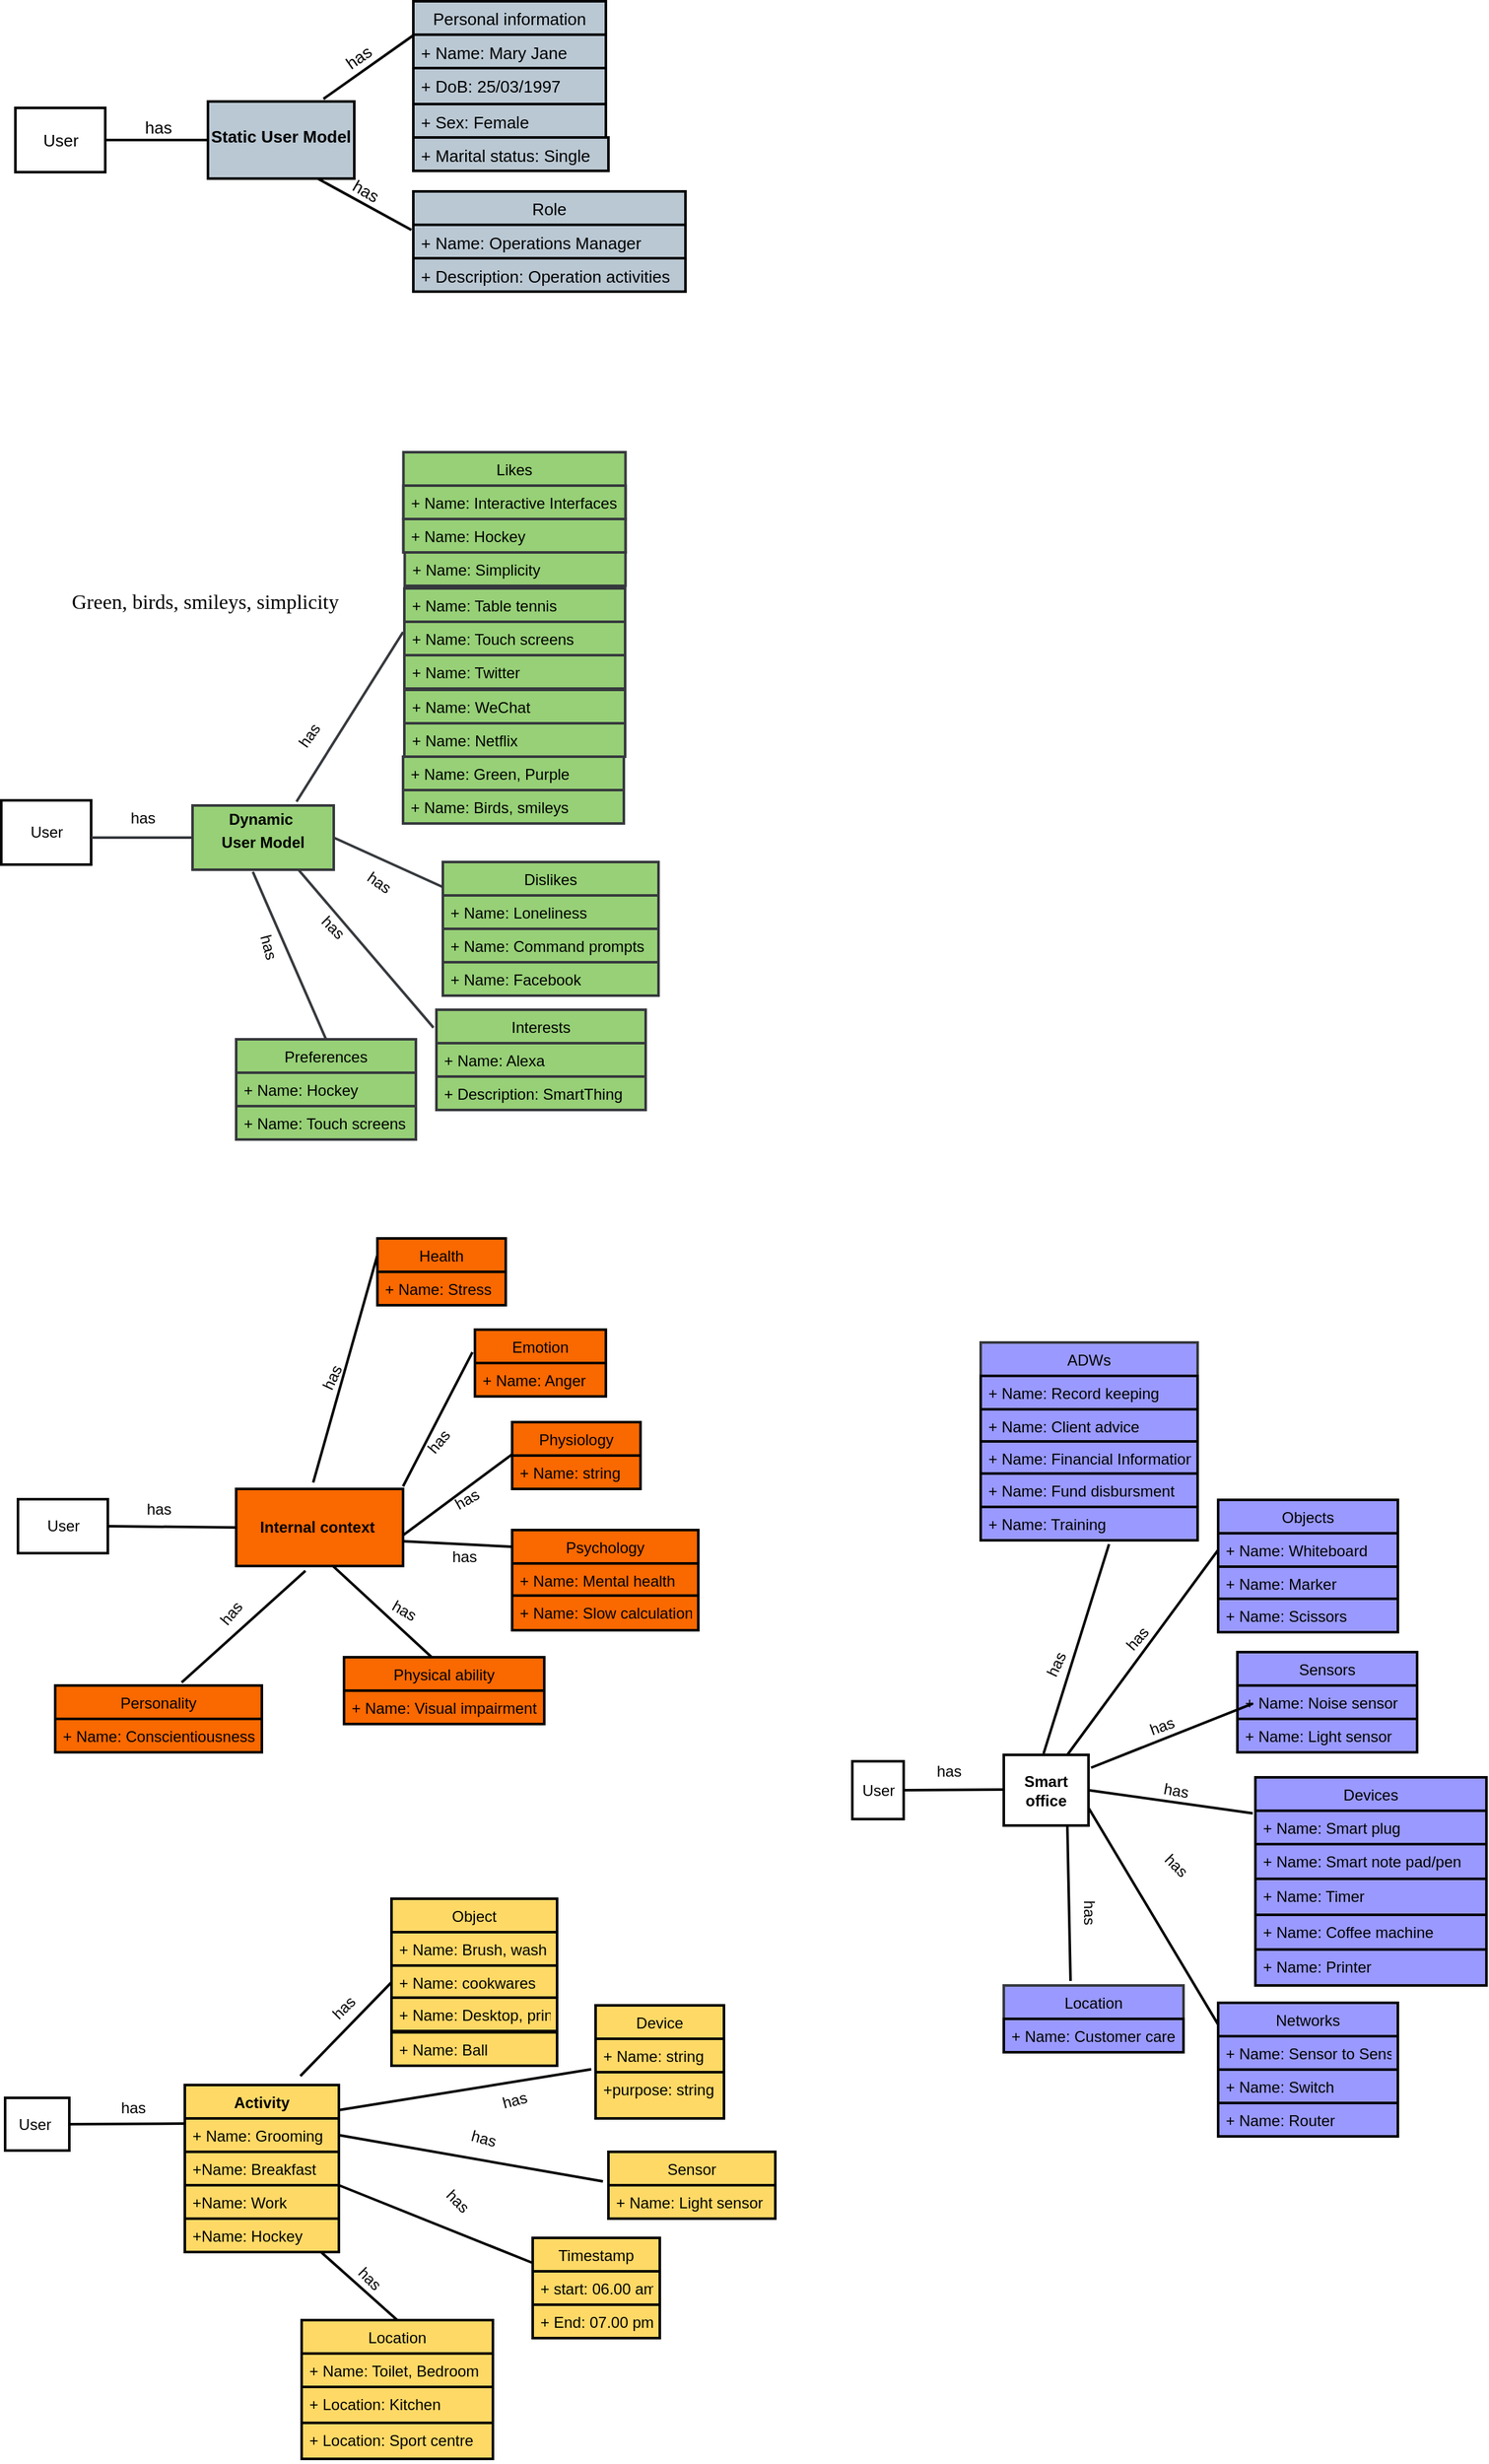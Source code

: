 <mxfile version="20.5.3" type="github">
  <diagram id="Bp2Dv1LTaWJT7jzbfcM8" name="Page-1">
    <mxGraphModel dx="1422" dy="1513" grid="1" gridSize="10" guides="1" tooltips="1" connect="1" arrows="1" fold="1" page="1" pageScale="1" pageWidth="827" pageHeight="1169" math="0" shadow="0">
      <root>
        <mxCell id="0" />
        <mxCell id="1" parent="0" />
        <mxCell id="ATSnxGeb57XHxsGHP6tk-2" value="Personal information" style="swimlane;fontStyle=0;childLayout=stackLayout;horizontal=1;startSize=26;fillColor=#BAC8D3;horizontalStack=0;resizeParent=1;resizeParentMax=0;resizeLast=0;collapsible=1;marginBottom=0;strokeColor=#000000;strokeWidth=2;fontSize=13;" vertex="1" parent="1">
          <mxGeometry x="-442" y="-181" width="150" height="106" as="geometry" />
        </mxCell>
        <mxCell id="ATSnxGeb57XHxsGHP6tk-3" value="+ Name: Mary Jane" style="text;strokeColor=#000000;fillColor=#bac8d3;align=left;verticalAlign=top;spacingLeft=4;spacingRight=4;overflow=hidden;rotatable=0;points=[[0,0.5],[1,0.5]];portConstraint=eastwest;strokeWidth=2;fontSize=13;" vertex="1" parent="ATSnxGeb57XHxsGHP6tk-2">
          <mxGeometry y="26" width="150" height="26" as="geometry" />
        </mxCell>
        <mxCell id="ATSnxGeb57XHxsGHP6tk-4" value="+ DoB: 25/03/1997" style="text;strokeColor=#000000;fillColor=#bac8d3;align=left;verticalAlign=top;spacingLeft=4;spacingRight=4;overflow=hidden;rotatable=0;points=[[0,0.5],[1,0.5]];portConstraint=eastwest;strokeWidth=2;fontSize=13;" vertex="1" parent="ATSnxGeb57XHxsGHP6tk-2">
          <mxGeometry y="52" width="150" height="28" as="geometry" />
        </mxCell>
        <mxCell id="ATSnxGeb57XHxsGHP6tk-5" value="+ Sex: Female" style="text;strokeColor=#000000;fillColor=#bac8d3;align=left;verticalAlign=top;spacingLeft=4;spacingRight=4;overflow=hidden;rotatable=0;points=[[0,0.5],[1,0.5]];portConstraint=eastwest;strokeWidth=2;fontSize=13;" vertex="1" parent="ATSnxGeb57XHxsGHP6tk-2">
          <mxGeometry y="80" width="150" height="26" as="geometry" />
        </mxCell>
        <mxCell id="ATSnxGeb57XHxsGHP6tk-6" value="Role" style="swimlane;fontStyle=0;childLayout=stackLayout;horizontal=1;startSize=26;fillColor=#bac8d3;horizontalStack=0;resizeParent=1;resizeParentMax=0;resizeLast=0;collapsible=1;marginBottom=0;strokeColor=#000000;strokeWidth=2;fontSize=13;" vertex="1" parent="1">
          <mxGeometry x="-442" y="-33" width="212" height="78" as="geometry" />
        </mxCell>
        <mxCell id="ATSnxGeb57XHxsGHP6tk-7" value="+ Name: Operations Manager" style="text;strokeColor=#000000;fillColor=#bac8d3;align=left;verticalAlign=top;spacingLeft=4;spacingRight=4;overflow=hidden;rotatable=0;points=[[0,0.5],[1,0.5]];portConstraint=eastwest;strokeWidth=2;fontSize=13;" vertex="1" parent="ATSnxGeb57XHxsGHP6tk-6">
          <mxGeometry y="26" width="212" height="26" as="geometry" />
        </mxCell>
        <mxCell id="ATSnxGeb57XHxsGHP6tk-8" value="+ Description: Operation activities" style="text;strokeColor=#000000;fillColor=#bac8d3;align=left;verticalAlign=top;spacingLeft=4;spacingRight=4;overflow=hidden;rotatable=0;points=[[0,0.5],[1,0.5]];portConstraint=eastwest;strokeWidth=2;fontSize=13;" vertex="1" parent="ATSnxGeb57XHxsGHP6tk-6">
          <mxGeometry y="52" width="212" height="26" as="geometry" />
        </mxCell>
        <mxCell id="ATSnxGeb57XHxsGHP6tk-9" value="" style="endArrow=none;html=1;rounded=0;fillColor=#bac8d3;strokeColor=#000000;strokeWidth=2;entryX=0;entryY=0.25;entryDx=0;entryDy=0;fontSize=13;" edge="1" parent="1" target="ATSnxGeb57XHxsGHP6tk-2">
          <mxGeometry width="50" height="50" relative="1" as="geometry">
            <mxPoint x="-512" y="-105" as="sourcePoint" />
            <mxPoint x="-282" y="-223" as="targetPoint" />
          </mxGeometry>
        </mxCell>
        <mxCell id="ATSnxGeb57XHxsGHP6tk-10" value="" style="endArrow=none;html=1;rounded=0;exitX=0.75;exitY=1;exitDx=0;exitDy=0;entryX=-0.007;entryY=0.154;entryDx=0;entryDy=0;entryPerimeter=0;fillColor=#bac8d3;strokeColor=#000000;strokeWidth=2;fontSize=13;" edge="1" parent="1" source="ATSnxGeb57XHxsGHP6tk-13" target="ATSnxGeb57XHxsGHP6tk-7">
          <mxGeometry width="50" height="50" relative="1" as="geometry">
            <mxPoint x="-397" y="-83" as="sourcePoint" />
            <mxPoint x="-282" y="-23" as="targetPoint" />
          </mxGeometry>
        </mxCell>
        <mxCell id="ATSnxGeb57XHxsGHP6tk-11" value="has" style="text;html=1;align=center;verticalAlign=middle;resizable=0;points=[];autosize=1;rotation=30;strokeWidth=0;strokeColor=none;fontSize=13;" vertex="1" parent="1">
          <mxGeometry x="-495" y="-44" width="31" height="20" as="geometry" />
        </mxCell>
        <mxCell id="ATSnxGeb57XHxsGHP6tk-12" value="User" style="html=1;strokeWidth=2;strokeColor=#000000;fontSize=13;" vertex="1" parent="1">
          <mxGeometry x="-752" y="-98" width="70" height="50" as="geometry" />
        </mxCell>
        <mxCell id="ATSnxGeb57XHxsGHP6tk-13" value="&lt;p style=&quot;margin: 4px 0px 0px; text-align: center; font-size: 13px;&quot;&gt;&lt;br style=&quot;font-size: 13px;&quot;&gt;&lt;b style=&quot;font-size: 13px;&quot;&gt;Static User Model&lt;/b&gt;&lt;/p&gt;" style="verticalAlign=top;align=left;overflow=fill;fontSize=13;fontFamily=Helvetica;html=1;strokeColor=#000000;strokeWidth=2;fillColor=#bac8d3;" vertex="1" parent="1">
          <mxGeometry x="-602" y="-103" width="114" height="60" as="geometry" />
        </mxCell>
        <mxCell id="ATSnxGeb57XHxsGHP6tk-14" value="" style="endArrow=none;html=1;rounded=0;strokeWidth=2;entryX=0;entryY=0.5;entryDx=0;entryDy=0;strokeColor=#000000;fontSize=13;" edge="1" parent="1" target="ATSnxGeb57XHxsGHP6tk-13">
          <mxGeometry width="50" height="50" relative="1" as="geometry">
            <mxPoint x="-682" y="-73" as="sourcePoint" />
            <mxPoint x="-532" y="-123" as="targetPoint" />
          </mxGeometry>
        </mxCell>
        <mxCell id="ATSnxGeb57XHxsGHP6tk-15" value="has" style="text;html=1;align=center;verticalAlign=middle;resizable=0;points=[];autosize=1;rotation=-35;strokeWidth=0;strokeColor=none;fontSize=13;" vertex="1" parent="1">
          <mxGeometry x="-501" y="-147" width="31" height="20" as="geometry" />
        </mxCell>
        <mxCell id="ATSnxGeb57XHxsGHP6tk-16" value="has" style="text;html=1;align=center;verticalAlign=middle;resizable=0;points=[];autosize=1;strokeColor=none;fillColor=none;fontSize=13;" vertex="1" parent="1">
          <mxGeometry x="-657" y="-93" width="31" height="20" as="geometry" />
        </mxCell>
        <mxCell id="ATSnxGeb57XHxsGHP6tk-17" value="+ Marital status: Single" style="text;strokeColor=#000000;fillColor=#bac8d3;align=left;verticalAlign=top;spacingLeft=4;spacingRight=4;overflow=hidden;rotatable=0;points=[[0,0.5],[1,0.5]];portConstraint=eastwest;strokeWidth=2;fontSize=13;" vertex="1" parent="1">
          <mxGeometry x="-442" y="-75" width="152" height="26" as="geometry" />
        </mxCell>
        <mxCell id="ATSnxGeb57XHxsGHP6tk-18" value="User" style="html=1;strokeWidth=2;" vertex="1" parent="1">
          <mxGeometry x="-763" y="441" width="70" height="50" as="geometry" />
        </mxCell>
        <mxCell id="ATSnxGeb57XHxsGHP6tk-19" value="&lt;p style=&quot;margin: 0px ; margin-top: 4px ; text-align: center&quot;&gt;&lt;b&gt;Dynamic&amp;nbsp;&lt;/b&gt;&lt;/p&gt;&lt;p style=&quot;margin: 0px ; margin-top: 4px ; text-align: center&quot;&gt;&lt;b&gt;User Model&lt;/b&gt;&lt;/p&gt;" style="verticalAlign=top;align=left;overflow=fill;fontSize=12;fontFamily=Helvetica;html=1;strokeColor=#36393d;strokeWidth=2;fillColor=#97D077;" vertex="1" parent="1">
          <mxGeometry x="-614" y="445" width="110" height="50" as="geometry" />
        </mxCell>
        <mxCell id="ATSnxGeb57XHxsGHP6tk-20" value="" style="endArrow=none;html=1;rounded=0;strokeWidth=2;entryX=0;entryY=0.5;entryDx=0;entryDy=0;fillColor=#cdeb8b;strokeColor=#36393d;" edge="1" parent="1" target="ATSnxGeb57XHxsGHP6tk-19">
          <mxGeometry width="50" height="50" relative="1" as="geometry">
            <mxPoint x="-693" y="470" as="sourcePoint" />
            <mxPoint x="-614" y="465" as="targetPoint" />
          </mxGeometry>
        </mxCell>
        <mxCell id="ATSnxGeb57XHxsGHP6tk-21" value="has" style="text;html=1;align=center;verticalAlign=middle;resizable=0;points=[];autosize=1;strokeColor=#FFFFFF;fillColor=#FFFFFF;strokeWidth=2;" vertex="1" parent="1">
          <mxGeometry x="-668" y="445" width="30" height="20" as="geometry" />
        </mxCell>
        <mxCell id="ATSnxGeb57XHxsGHP6tk-22" value="Likes" style="swimlane;fontStyle=0;childLayout=stackLayout;horizontal=1;startSize=26;fillColor=#97D077;horizontalStack=0;resizeParent=1;resizeParentMax=0;resizeLast=0;collapsible=1;marginBottom=0;strokeColor=#36393d;strokeWidth=2;" vertex="1" parent="1">
          <mxGeometry x="-449.71" y="170" width="173" height="78" as="geometry" />
        </mxCell>
        <mxCell id="ATSnxGeb57XHxsGHP6tk-23" value="+ Name: Interactive Interfaces" style="text;strokeColor=#36393d;fillColor=#97D077;align=left;verticalAlign=top;spacingLeft=4;spacingRight=4;overflow=hidden;rotatable=0;points=[[0,0.5],[1,0.5]];portConstraint=eastwest;strokeWidth=2;" vertex="1" parent="ATSnxGeb57XHxsGHP6tk-22">
          <mxGeometry y="26" width="173" height="26" as="geometry" />
        </mxCell>
        <mxCell id="ATSnxGeb57XHxsGHP6tk-24" value="+ Name: Hockey" style="text;strokeColor=#36393d;fillColor=#97D077;align=left;verticalAlign=top;spacingLeft=4;spacingRight=4;overflow=hidden;rotatable=0;points=[[0,0.5],[1,0.5]];portConstraint=eastwest;strokeWidth=2;" vertex="1" parent="ATSnxGeb57XHxsGHP6tk-22">
          <mxGeometry y="52" width="173" height="26" as="geometry" />
        </mxCell>
        <mxCell id="ATSnxGeb57XHxsGHP6tk-25" value="Dislikes" style="swimlane;fontStyle=0;childLayout=stackLayout;horizontal=1;startSize=26;fillColor=#97D077;horizontalStack=0;resizeParent=1;resizeParentMax=0;resizeLast=0;collapsible=1;marginBottom=0;strokeColor=#36393d;strokeWidth=2;" vertex="1" parent="1">
          <mxGeometry x="-419" y="489" width="168" height="78" as="geometry" />
        </mxCell>
        <mxCell id="ATSnxGeb57XHxsGHP6tk-26" value="+ Name: Loneliness" style="text;strokeColor=#36393d;fillColor=#97D077;align=left;verticalAlign=top;spacingLeft=4;spacingRight=4;overflow=hidden;rotatable=0;points=[[0,0.5],[1,0.5]];portConstraint=eastwest;strokeWidth=2;" vertex="1" parent="ATSnxGeb57XHxsGHP6tk-25">
          <mxGeometry y="26" width="168" height="26" as="geometry" />
        </mxCell>
        <mxCell id="ATSnxGeb57XHxsGHP6tk-27" value="+ Name: Command prompts" style="text;strokeColor=#36393d;fillColor=#97D077;align=left;verticalAlign=top;spacingLeft=4;spacingRight=4;overflow=hidden;rotatable=0;points=[[0,0.5],[1,0.5]];portConstraint=eastwest;strokeWidth=2;" vertex="1" parent="ATSnxGeb57XHxsGHP6tk-25">
          <mxGeometry y="52" width="168" height="26" as="geometry" />
        </mxCell>
        <mxCell id="ATSnxGeb57XHxsGHP6tk-28" value="Preferences" style="swimlane;fontStyle=0;childLayout=stackLayout;horizontal=1;startSize=26;fillColor=#97D077;horizontalStack=0;resizeParent=1;resizeParentMax=0;resizeLast=0;collapsible=1;marginBottom=0;strokeColor=#36393d;strokeWidth=2;" vertex="1" parent="1">
          <mxGeometry x="-580" y="627" width="140" height="78" as="geometry" />
        </mxCell>
        <mxCell id="ATSnxGeb57XHxsGHP6tk-29" value="+ Name: Hockey" style="text;strokeColor=#36393d;fillColor=#97D077;align=left;verticalAlign=top;spacingLeft=4;spacingRight=4;overflow=hidden;rotatable=0;points=[[0,0.5],[1,0.5]];portConstraint=eastwest;strokeWidth=2;" vertex="1" parent="ATSnxGeb57XHxsGHP6tk-28">
          <mxGeometry y="26" width="140" height="26" as="geometry" />
        </mxCell>
        <mxCell id="ATSnxGeb57XHxsGHP6tk-30" value="+ Name: Touch screens" style="text;strokeColor=#36393d;fillColor=#97D077;align=left;verticalAlign=top;spacingLeft=4;spacingRight=4;overflow=hidden;rotatable=0;points=[[0,0.5],[1,0.5]];portConstraint=eastwest;strokeWidth=2;" vertex="1" parent="ATSnxGeb57XHxsGHP6tk-28">
          <mxGeometry y="52" width="140" height="26" as="geometry" />
        </mxCell>
        <mxCell id="ATSnxGeb57XHxsGHP6tk-31" value="Interests" style="swimlane;fontStyle=0;childLayout=stackLayout;horizontal=1;startSize=26;fillColor=#97D077;horizontalStack=0;resizeParent=1;resizeParentMax=0;resizeLast=0;collapsible=1;marginBottom=0;strokeColor=#36393d;strokeWidth=2;" vertex="1" parent="1">
          <mxGeometry x="-424" y="604" width="163" height="78" as="geometry" />
        </mxCell>
        <mxCell id="ATSnxGeb57XHxsGHP6tk-32" value="+ Name: Alexa" style="text;strokeColor=#36393d;fillColor=#97D077;align=left;verticalAlign=top;spacingLeft=4;spacingRight=4;overflow=hidden;rotatable=0;points=[[0,0.5],[1,0.5]];portConstraint=eastwest;strokeWidth=2;" vertex="1" parent="ATSnxGeb57XHxsGHP6tk-31">
          <mxGeometry y="26" width="163" height="26" as="geometry" />
        </mxCell>
        <mxCell id="ATSnxGeb57XHxsGHP6tk-33" value="+ Description: SmartThing" style="text;strokeColor=#36393d;fillColor=#97D077;align=left;verticalAlign=top;spacingLeft=4;spacingRight=4;overflow=hidden;rotatable=0;points=[[0,0.5],[1,0.5]];portConstraint=eastwest;strokeWidth=2;" vertex="1" parent="ATSnxGeb57XHxsGHP6tk-31">
          <mxGeometry y="52" width="163" height="26" as="geometry" />
        </mxCell>
        <mxCell id="ATSnxGeb57XHxsGHP6tk-34" value="" style="endArrow=none;html=1;rounded=0;strokeWidth=2;fillColor=#cdeb8b;strokeColor=#36393d;" edge="1" parent="1">
          <mxGeometry width="50" height="50" relative="1" as="geometry">
            <mxPoint x="-533" y="442" as="sourcePoint" />
            <mxPoint x="-450" y="310" as="targetPoint" />
          </mxGeometry>
        </mxCell>
        <mxCell id="ATSnxGeb57XHxsGHP6tk-35" value="" style="endArrow=none;html=1;rounded=0;strokeWidth=2;exitX=1;exitY=0.5;exitDx=0;exitDy=0;entryX=0;entryY=0.25;entryDx=0;entryDy=0;fillColor=#cdeb8b;strokeColor=#36393d;" edge="1" parent="1" source="ATSnxGeb57XHxsGHP6tk-19" target="ATSnxGeb57XHxsGHP6tk-25">
          <mxGeometry width="50" height="50" relative="1" as="geometry">
            <mxPoint x="-563" y="585" as="sourcePoint" />
            <mxPoint x="-433" y="505" as="targetPoint" />
          </mxGeometry>
        </mxCell>
        <mxCell id="ATSnxGeb57XHxsGHP6tk-36" value="" style="endArrow=none;html=1;rounded=0;strokeWidth=2;entryX=0.427;entryY=1.033;entryDx=0;entryDy=0;entryPerimeter=0;fillColor=#cdeb8b;strokeColor=#36393d;exitX=0.5;exitY=0;exitDx=0;exitDy=0;" edge="1" parent="1" source="ATSnxGeb57XHxsGHP6tk-28" target="ATSnxGeb57XHxsGHP6tk-19">
          <mxGeometry width="50" height="50" relative="1" as="geometry">
            <mxPoint x="-566" y="625" as="sourcePoint" />
            <mxPoint x="-583" y="553" as="targetPoint" />
          </mxGeometry>
        </mxCell>
        <mxCell id="ATSnxGeb57XHxsGHP6tk-37" value="" style="endArrow=none;html=1;rounded=0;strokeWidth=2;exitX=0.75;exitY=1;exitDx=0;exitDy=0;entryX=-0.014;entryY=0.179;entryDx=0;entryDy=0;entryPerimeter=0;fillColor=#cdeb8b;strokeColor=#36393d;" edge="1" parent="1" source="ATSnxGeb57XHxsGHP6tk-19" target="ATSnxGeb57XHxsGHP6tk-31">
          <mxGeometry width="50" height="50" relative="1" as="geometry">
            <mxPoint x="-533" y="585" as="sourcePoint" />
            <mxPoint x="-483" y="535" as="targetPoint" />
          </mxGeometry>
        </mxCell>
        <mxCell id="ATSnxGeb57XHxsGHP6tk-38" value="has" style="text;html=1;align=center;verticalAlign=middle;resizable=0;points=[];autosize=1;strokeColor=#FFFFFF;fillColor=#FFFFFF;rotation=-55;strokeWidth=0;" vertex="1" parent="1">
          <mxGeometry x="-538" y="381" width="30" height="20" as="geometry" />
        </mxCell>
        <mxCell id="ATSnxGeb57XHxsGHP6tk-39" value="has" style="text;html=1;align=center;verticalAlign=middle;resizable=0;points=[];autosize=1;strokeColor=#FFFFFF;fillColor=#FFFFFF;rotation=35;strokeWidth=0;" vertex="1" parent="1">
          <mxGeometry x="-484" y="495" width="30" height="20" as="geometry" />
        </mxCell>
        <mxCell id="ATSnxGeb57XHxsGHP6tk-40" value="has" style="text;html=1;align=center;verticalAlign=middle;resizable=0;points=[];autosize=1;rotation=45;" vertex="1" parent="1">
          <mxGeometry x="-519.76" y="530" width="30" height="20" as="geometry" />
        </mxCell>
        <mxCell id="ATSnxGeb57XHxsGHP6tk-41" value="has" style="text;html=1;align=center;verticalAlign=middle;resizable=0;points=[];autosize=1;rotation=75;" vertex="1" parent="1">
          <mxGeometry x="-570" y="545" width="30" height="20" as="geometry" />
        </mxCell>
        <mxCell id="ATSnxGeb57XHxsGHP6tk-42" value="+ Name: Table tennis" style="text;strokeColor=#36393d;fillColor=#97D077;align=left;verticalAlign=top;spacingLeft=4;spacingRight=4;overflow=hidden;rotatable=0;points=[[0,0.5],[1,0.5]];portConstraint=eastwest;strokeWidth=2;" vertex="1" parent="1">
          <mxGeometry x="-449" y="276" width="172" height="26" as="geometry" />
        </mxCell>
        <mxCell id="ATSnxGeb57XHxsGHP6tk-43" value="+ Name: Touch screens" style="text;strokeColor=#36393d;fillColor=#97D077;align=left;verticalAlign=top;spacingLeft=4;spacingRight=4;overflow=hidden;rotatable=0;points=[[0,0.5],[1,0.5]];portConstraint=eastwest;strokeWidth=2;" vertex="1" parent="1">
          <mxGeometry x="-449" y="302" width="172" height="26" as="geometry" />
        </mxCell>
        <mxCell id="ATSnxGeb57XHxsGHP6tk-45" value="+ Name: Twitter" style="text;strokeColor=#36393d;fillColor=#97D077;align=left;verticalAlign=top;spacingLeft=4;spacingRight=4;overflow=hidden;rotatable=0;points=[[0,0.5],[1,0.5]];portConstraint=eastwest;strokeWidth=2;" vertex="1" parent="1">
          <mxGeometry x="-449" y="328" width="172" height="26" as="geometry" />
        </mxCell>
        <mxCell id="ATSnxGeb57XHxsGHP6tk-46" value="+ Name: WeChat" style="text;strokeColor=#36393d;fillColor=#97D077;align=left;verticalAlign=top;spacingLeft=4;spacingRight=4;overflow=hidden;rotatable=0;points=[[0,0.5],[1,0.5]];portConstraint=eastwest;strokeWidth=2;" vertex="1" parent="1">
          <mxGeometry x="-449" y="355" width="172" height="26" as="geometry" />
        </mxCell>
        <mxCell id="ATSnxGeb57XHxsGHP6tk-47" value="+ Name: Netflix" style="text;strokeColor=#36393d;fillColor=#97D077;align=left;verticalAlign=top;spacingLeft=4;spacingRight=4;overflow=hidden;rotatable=0;points=[[0,0.5],[1,0.5]];portConstraint=eastwest;strokeWidth=2;" vertex="1" parent="1">
          <mxGeometry x="-449" y="381" width="172" height="26" as="geometry" />
        </mxCell>
        <mxCell id="ATSnxGeb57XHxsGHP6tk-48" value="+ Name: Facebook" style="text;strokeColor=#36393d;fillColor=#97D077;align=left;verticalAlign=top;spacingLeft=4;spacingRight=4;overflow=hidden;rotatable=0;points=[[0,0.5],[1,0.5]];portConstraint=eastwest;strokeWidth=2;" vertex="1" parent="1">
          <mxGeometry x="-419" y="567" width="168" height="26" as="geometry" />
        </mxCell>
        <mxCell id="ATSnxGeb57XHxsGHP6tk-49" value="User" style="html=1;fontSize=12;strokeWidth=2;" vertex="1" parent="1">
          <mxGeometry x="-750" y="985" width="70" height="42" as="geometry" />
        </mxCell>
        <mxCell id="ATSnxGeb57XHxsGHP6tk-50" value="Psychology" style="swimlane;fontStyle=0;align=center;verticalAlign=top;childLayout=stackLayout;horizontal=1;startSize=26;horizontalStack=0;resizeParent=1;resizeParentMax=0;resizeLast=0;collapsible=1;marginBottom=0;fillColor=#fa6800;strokeColor=#000000;strokeWidth=2;fontColor=#000000;fontSize=12;" vertex="1" parent="1">
          <mxGeometry x="-365" y="1009" width="145" height="52" as="geometry" />
        </mxCell>
        <mxCell id="ATSnxGeb57XHxsGHP6tk-51" value="+ Name: Mental health" style="text;strokeColor=#000000;fillColor=#fa6800;align=left;verticalAlign=top;spacingLeft=4;spacingRight=4;overflow=hidden;rotatable=0;points=[[0,0.5],[1,0.5]];portConstraint=eastwest;strokeWidth=2;fontColor=#000000;fontSize=12;" vertex="1" parent="ATSnxGeb57XHxsGHP6tk-50">
          <mxGeometry y="26" width="145" height="26" as="geometry" />
        </mxCell>
        <mxCell id="ATSnxGeb57XHxsGHP6tk-53" value="Health" style="swimlane;fontStyle=0;align=center;verticalAlign=top;childLayout=stackLayout;horizontal=1;startSize=26;horizontalStack=0;resizeParent=1;resizeParentMax=0;resizeLast=0;collapsible=1;marginBottom=0;fillColor=#fa6800;strokeColor=#000000;strokeWidth=2;fontColor=#000000;fontSize=12;" vertex="1" parent="1">
          <mxGeometry x="-470" y="782" width="100" height="52" as="geometry" />
        </mxCell>
        <mxCell id="ATSnxGeb57XHxsGHP6tk-54" value="+ Name: Stress" style="text;strokeColor=#000000;fillColor=#fa6800;align=left;verticalAlign=top;spacingLeft=4;spacingRight=4;overflow=hidden;rotatable=0;points=[[0,0.5],[1,0.5]];portConstraint=eastwest;strokeWidth=2;fontColor=#000000;fontSize=12;" vertex="1" parent="ATSnxGeb57XHxsGHP6tk-53">
          <mxGeometry y="26" width="100" height="26" as="geometry" />
        </mxCell>
        <mxCell id="ATSnxGeb57XHxsGHP6tk-56" value="Emotion" style="swimlane;fontStyle=0;align=center;verticalAlign=top;childLayout=stackLayout;horizontal=1;startSize=26;horizontalStack=0;resizeParent=1;resizeParentMax=0;resizeLast=0;collapsible=1;marginBottom=0;fillColor=#FA6800;strokeColor=#000000;strokeWidth=2;fontColor=#000000;fontSize=12;" vertex="1" parent="1">
          <mxGeometry x="-394" y="853" width="102" height="52" as="geometry" />
        </mxCell>
        <mxCell id="ATSnxGeb57XHxsGHP6tk-57" value="+ Name: Anger" style="text;strokeColor=#000000;fillColor=#fa6800;align=left;verticalAlign=top;spacingLeft=4;spacingRight=4;overflow=hidden;rotatable=0;points=[[0,0.5],[1,0.5]];portConstraint=eastwest;strokeWidth=2;fontColor=#000000;fontSize=12;" vertex="1" parent="ATSnxGeb57XHxsGHP6tk-56">
          <mxGeometry y="26" width="102" height="26" as="geometry" />
        </mxCell>
        <mxCell id="ATSnxGeb57XHxsGHP6tk-59" value="Physiology" style="swimlane;fontStyle=0;align=center;verticalAlign=top;childLayout=stackLayout;horizontal=1;startSize=26;horizontalStack=0;resizeParent=1;resizeParentMax=0;resizeLast=0;collapsible=1;marginBottom=0;fillColor=#fa6800;strokeColor=#000000;strokeWidth=2;fontColor=#000000;fontSize=12;" vertex="1" parent="1">
          <mxGeometry x="-365" y="925" width="100" height="52" as="geometry" />
        </mxCell>
        <mxCell id="ATSnxGeb57XHxsGHP6tk-60" value="+ Name: string" style="text;strokeColor=#000000;fillColor=#fa6800;align=left;verticalAlign=top;spacingLeft=4;spacingRight=4;overflow=hidden;rotatable=0;points=[[0,0.5],[1,0.5]];portConstraint=eastwest;strokeWidth=2;fontColor=#000000;fontSize=12;" vertex="1" parent="ATSnxGeb57XHxsGHP6tk-59">
          <mxGeometry y="26" width="100" height="26" as="geometry" />
        </mxCell>
        <mxCell id="ATSnxGeb57XHxsGHP6tk-62" value="" style="endArrow=none;html=1;rounded=0;entryX=0;entryY=0.25;entryDx=0;entryDy=0;fontSize=12;strokeWidth=2;" edge="1" parent="1" target="ATSnxGeb57XHxsGHP6tk-53">
          <mxGeometry width="50" height="50" relative="1" as="geometry">
            <mxPoint x="-520" y="972" as="sourcePoint" />
            <mxPoint x="-460" y="802" as="targetPoint" />
          </mxGeometry>
        </mxCell>
        <mxCell id="ATSnxGeb57XHxsGHP6tk-63" value="" style="endArrow=none;html=1;rounded=0;exitX=1;exitY=0.25;exitDx=0;exitDy=0;entryX=-0.019;entryY=0.337;entryDx=0;entryDy=0;entryPerimeter=0;fontSize=12;strokeWidth=2;" edge="1" parent="1" target="ATSnxGeb57XHxsGHP6tk-56">
          <mxGeometry width="50" height="50" relative="1" as="geometry">
            <mxPoint x="-450" y="975" as="sourcePoint" />
            <mxPoint x="-350" y="932" as="targetPoint" />
          </mxGeometry>
        </mxCell>
        <mxCell id="ATSnxGeb57XHxsGHP6tk-64" value="" style="endArrow=none;html=1;rounded=0;exitX=1;exitY=0.962;exitDx=0;exitDy=0;entryX=0;entryY=-0.038;entryDx=0;entryDy=0;entryPerimeter=0;exitPerimeter=0;fontSize=12;strokeWidth=2;" edge="1" parent="1" target="ATSnxGeb57XHxsGHP6tk-60">
          <mxGeometry width="50" height="50" relative="1" as="geometry">
            <mxPoint x="-450" y="1013.012" as="sourcePoint" />
            <mxPoint x="-370" y="1032" as="targetPoint" />
          </mxGeometry>
        </mxCell>
        <mxCell id="ATSnxGeb57XHxsGHP6tk-65" value="" style="endArrow=none;html=1;rounded=0;entryX=0;entryY=0.25;entryDx=0;entryDy=0;exitX=0.757;exitY=1.077;exitDx=0;exitDy=0;exitPerimeter=0;fontSize=12;strokeWidth=2;" edge="1" parent="1" target="ATSnxGeb57XHxsGHP6tk-50">
          <mxGeometry width="50" height="50" relative="1" as="geometry">
            <mxPoint x="-484.02" y="1016.002" as="sourcePoint" />
            <mxPoint x="-500" y="1082" as="targetPoint" />
          </mxGeometry>
        </mxCell>
        <mxCell id="ATSnxGeb57XHxsGHP6tk-66" value="" style="endArrow=none;html=1;rounded=0;exitX=1;exitY=0.5;exitDx=0;exitDy=0;entryX=0;entryY=0.5;entryDx=0;entryDy=0;fontSize=12;strokeWidth=2;" edge="1" parent="1" source="ATSnxGeb57XHxsGHP6tk-49" target="ATSnxGeb57XHxsGHP6tk-77">
          <mxGeometry width="50" height="50" relative="1" as="geometry">
            <mxPoint x="-660" y="1032" as="sourcePoint" />
            <mxPoint x="-590" y="1007.994" as="targetPoint" />
          </mxGeometry>
        </mxCell>
        <mxCell id="ATSnxGeb57XHxsGHP6tk-67" value="has" style="text;html=1;strokeColor=none;fillColor=none;align=center;verticalAlign=middle;whiteSpace=wrap;rounded=0;fontSize=12;strokeWidth=2;" vertex="1" parent="1">
          <mxGeometry x="-670" y="978" width="60" height="30" as="geometry" />
        </mxCell>
        <mxCell id="ATSnxGeb57XHxsGHP6tk-68" value="has" style="text;html=1;strokeColor=none;fillColor=none;align=center;verticalAlign=middle;whiteSpace=wrap;rounded=0;rotation=-65;fontSize=12;strokeWidth=2;" vertex="1" parent="1">
          <mxGeometry x="-534.76" y="875" width="60" height="30" as="geometry" />
        </mxCell>
        <mxCell id="ATSnxGeb57XHxsGHP6tk-69" value="has" style="text;html=1;strokeColor=none;fillColor=none;align=center;verticalAlign=middle;whiteSpace=wrap;rounded=0;rotation=-50;fontSize=12;strokeWidth=2;" vertex="1" parent="1">
          <mxGeometry x="-451.73" y="925" width="60" height="30" as="geometry" />
        </mxCell>
        <mxCell id="ATSnxGeb57XHxsGHP6tk-70" value="has" style="text;html=1;strokeColor=none;fillColor=none;align=center;verticalAlign=middle;whiteSpace=wrap;rounded=0;rotation=-30;fontSize=12;strokeWidth=2;" vertex="1" parent="1">
          <mxGeometry x="-429.56" y="970" width="60" height="30" as="geometry" />
        </mxCell>
        <mxCell id="ATSnxGeb57XHxsGHP6tk-71" value="has" style="text;html=1;strokeColor=none;fillColor=none;align=center;verticalAlign=middle;whiteSpace=wrap;rounded=0;rotation=0;fontSize=12;strokeWidth=2;" vertex="1" parent="1">
          <mxGeometry x="-432" y="1015" width="60" height="30" as="geometry" />
        </mxCell>
        <mxCell id="ATSnxGeb57XHxsGHP6tk-72" value="Physical ability" style="swimlane;fontStyle=0;align=center;verticalAlign=top;childLayout=stackLayout;horizontal=1;startSize=26;horizontalStack=0;resizeParent=1;resizeParentMax=0;resizeLast=0;collapsible=1;marginBottom=0;fillColor=#FA6800;strokeColor=#000000;strokeWidth=2;fontColor=#000000;fontSize=12;" vertex="1" parent="1">
          <mxGeometry x="-496" y="1108" width="156" height="52" as="geometry" />
        </mxCell>
        <mxCell id="ATSnxGeb57XHxsGHP6tk-73" value="+ Name: Visual impairment" style="text;strokeColor=#000000;fillColor=#FA6800;align=left;verticalAlign=top;spacingLeft=4;spacingRight=4;overflow=hidden;rotatable=0;points=[[0,0.5],[1,0.5]];portConstraint=eastwest;strokeWidth=2;fontColor=#000000;fontSize=12;" vertex="1" parent="ATSnxGeb57XHxsGHP6tk-72">
          <mxGeometry y="26" width="156" height="26" as="geometry" />
        </mxCell>
        <mxCell id="ATSnxGeb57XHxsGHP6tk-75" value="" style="endArrow=none;html=1;rounded=0;entryX=0.438;entryY=0;entryDx=0;entryDy=0;entryPerimeter=0;startArrow=none;exitX=0.538;exitY=0.917;exitDx=0;exitDy=0;exitPerimeter=0;fontSize=12;strokeWidth=2;" edge="1" parent="1" source="ATSnxGeb57XHxsGHP6tk-77" target="ATSnxGeb57XHxsGHP6tk-72">
          <mxGeometry width="50" height="50" relative="1" as="geometry">
            <mxPoint x="-510" y="1042" as="sourcePoint" />
            <mxPoint x="-520" y="1052" as="targetPoint" />
          </mxGeometry>
        </mxCell>
        <mxCell id="ATSnxGeb57XHxsGHP6tk-76" value="has" style="text;html=1;strokeColor=none;fillColor=none;align=center;verticalAlign=middle;whiteSpace=wrap;rounded=0;rotation=30;fontSize=12;strokeWidth=2;" vertex="1" parent="1">
          <mxGeometry x="-479" y="1057" width="60" height="30" as="geometry" />
        </mxCell>
        <mxCell id="ATSnxGeb57XHxsGHP6tk-77" value="&lt;b style=&quot;font-size: 12px;&quot;&gt;Internal context&amp;nbsp;&lt;/b&gt;" style="rounded=0;whiteSpace=wrap;html=1;strokeColor=#000000;strokeWidth=2;fillColor=#FA6800;fontSize=12;" vertex="1" parent="1">
          <mxGeometry x="-580" y="977" width="130" height="60" as="geometry" />
        </mxCell>
        <mxCell id="ATSnxGeb57XHxsGHP6tk-78" value="Personality" style="swimlane;fontStyle=0;align=center;verticalAlign=top;childLayout=stackLayout;horizontal=1;startSize=26;horizontalStack=0;resizeParent=1;resizeParentMax=0;resizeLast=0;collapsible=1;marginBottom=0;fillColor=#FA6800;strokeColor=#000000;strokeWidth=2;fontColor=#000000;fontSize=12;" vertex="1" parent="1">
          <mxGeometry x="-721" y="1130" width="161" height="52" as="geometry" />
        </mxCell>
        <mxCell id="ATSnxGeb57XHxsGHP6tk-79" value="+ Name: Conscientiousness" style="text;strokeColor=#000000;fillColor=#fa6800;align=left;verticalAlign=top;spacingLeft=4;spacingRight=4;overflow=hidden;rotatable=0;points=[[0,0.5],[1,0.5]];portConstraint=eastwest;strokeWidth=2;fontColor=#000000;fontSize=12;" vertex="1" parent="ATSnxGeb57XHxsGHP6tk-78">
          <mxGeometry y="26" width="161" height="26" as="geometry" />
        </mxCell>
        <mxCell id="ATSnxGeb57XHxsGHP6tk-81" value="+ Name: Slow calculations" style="text;strokeColor=#000000;fillColor=#fa6800;align=left;verticalAlign=top;spacingLeft=4;spacingRight=4;overflow=hidden;rotatable=0;points=[[0,0.5],[1,0.5]];portConstraint=eastwest;strokeWidth=2;fontColor=#000000;fontSize=12;" vertex="1" parent="1">
          <mxGeometry x="-365" y="1060" width="145" height="27" as="geometry" />
        </mxCell>
        <mxCell id="ATSnxGeb57XHxsGHP6tk-83" value="" style="endArrow=none;html=1;rounded=0;exitX=0.612;exitY=-0.046;exitDx=0;exitDy=0;exitPerimeter=0;entryX=0.415;entryY=1.063;entryDx=0;entryDy=0;entryPerimeter=0;strokeWidth=2;fontSize=12;" edge="1" parent="1" source="ATSnxGeb57XHxsGHP6tk-78" target="ATSnxGeb57XHxsGHP6tk-77">
          <mxGeometry width="50" height="50" relative="1" as="geometry">
            <mxPoint x="-680" y="1080" as="sourcePoint" />
            <mxPoint x="-630" y="1030" as="targetPoint" />
          </mxGeometry>
        </mxCell>
        <mxCell id="ATSnxGeb57XHxsGHP6tk-84" value="has" style="text;html=1;strokeColor=none;fillColor=none;align=center;verticalAlign=middle;whiteSpace=wrap;rounded=0;rotation=-50;fontSize=12;strokeWidth=2;" vertex="1" parent="1">
          <mxGeometry x="-614" y="1058.5" width="60" height="30" as="geometry" />
        </mxCell>
        <mxCell id="ATSnxGeb57XHxsGHP6tk-85" value="User&amp;nbsp;" style="rounded=0;whiteSpace=wrap;html=1;fontSize=12;strokeColor=#000000;strokeWidth=2;fillColor=#FFFFFF;" vertex="1" parent="1">
          <mxGeometry x="-760" y="1451" width="50" height="41" as="geometry" />
        </mxCell>
        <mxCell id="ATSnxGeb57XHxsGHP6tk-86" value="Object" style="swimlane;fontStyle=0;align=center;verticalAlign=top;childLayout=stackLayout;horizontal=1;startSize=26;horizontalStack=0;resizeParent=1;resizeParentMax=0;resizeLast=0;collapsible=1;marginBottom=0;fontSize=12;strokeColor=#000000;strokeWidth=2;fillColor=#FFD966;fontColor=#000000;" vertex="1" parent="1">
          <mxGeometry x="-459" y="1296" width="129" height="52" as="geometry" />
        </mxCell>
        <mxCell id="ATSnxGeb57XHxsGHP6tk-87" value="+ Name: Brush, wash" style="text;strokeColor=#000000;fillColor=#FFD966;align=left;verticalAlign=top;spacingLeft=4;spacingRight=4;overflow=hidden;rotatable=0;points=[[0,0.5],[1,0.5]];portConstraint=eastwest;fontSize=12;fontStyle=0;fontColor=#000000;strokeWidth=2;" vertex="1" parent="ATSnxGeb57XHxsGHP6tk-86">
          <mxGeometry y="26" width="129" height="26" as="geometry" />
        </mxCell>
        <mxCell id="ATSnxGeb57XHxsGHP6tk-89" value="Sensor" style="swimlane;fontStyle=0;align=center;verticalAlign=top;childLayout=stackLayout;horizontal=1;startSize=26;horizontalStack=0;resizeParent=1;resizeParentMax=0;resizeLast=0;collapsible=1;marginBottom=0;fontSize=12;strokeColor=#000000;strokeWidth=2;fillColor=#FFD966;fontColor=#000000;" vertex="1" parent="1">
          <mxGeometry x="-290" y="1493" width="130" height="52" as="geometry" />
        </mxCell>
        <mxCell id="ATSnxGeb57XHxsGHP6tk-90" value="+ Name: Light sensor" style="text;strokeColor=#000000;fillColor=#FFD966;align=left;verticalAlign=top;spacingLeft=4;spacingRight=4;overflow=hidden;rotatable=0;points=[[0,0.5],[1,0.5]];portConstraint=eastwest;fontSize=12;fontStyle=0;fontColor=#000000;strokeWidth=2;" vertex="1" parent="ATSnxGeb57XHxsGHP6tk-89">
          <mxGeometry y="26" width="130" height="26" as="geometry" />
        </mxCell>
        <mxCell id="ATSnxGeb57XHxsGHP6tk-92" value="Device" style="swimlane;fontStyle=0;align=center;verticalAlign=top;childLayout=stackLayout;horizontal=1;startSize=26;horizontalStack=0;resizeParent=1;resizeParentMax=0;resizeLast=0;collapsible=1;marginBottom=0;fontSize=12;strokeColor=#000000;strokeWidth=2;fillColor=#FFD966;fontColor=#000000;" vertex="1" parent="1">
          <mxGeometry x="-300" y="1379" width="100" height="88" as="geometry" />
        </mxCell>
        <mxCell id="ATSnxGeb57XHxsGHP6tk-93" value="+ Name: string" style="text;strokeColor=#000000;fillColor=#FFD966;align=left;verticalAlign=top;spacingLeft=4;spacingRight=4;overflow=hidden;rotatable=0;points=[[0,0.5],[1,0.5]];portConstraint=eastwest;fontSize=12;fontStyle=0;fontColor=#000000;strokeWidth=2;" vertex="1" parent="ATSnxGeb57XHxsGHP6tk-92">
          <mxGeometry y="26" width="100" height="26" as="geometry" />
        </mxCell>
        <mxCell id="ATSnxGeb57XHxsGHP6tk-94" value="+purpose: string" style="text;strokeColor=#000000;fillColor=#FFD966;align=left;verticalAlign=top;spacingLeft=4;spacingRight=4;overflow=hidden;rotatable=0;points=[[0,0.5],[1,0.5]];portConstraint=eastwest;fontSize=12;fontStyle=0;fontColor=#000000;strokeWidth=2;" vertex="1" parent="ATSnxGeb57XHxsGHP6tk-92">
          <mxGeometry y="52" width="100" height="36" as="geometry" />
        </mxCell>
        <mxCell id="ATSnxGeb57XHxsGHP6tk-95" value="Timestamp" style="swimlane;fontStyle=0;align=center;verticalAlign=top;childLayout=stackLayout;horizontal=1;startSize=26;horizontalStack=0;resizeParent=1;resizeParentMax=0;resizeLast=0;collapsible=1;marginBottom=0;fontSize=12;strokeColor=#000000;strokeWidth=2;fillColor=#FFD966;fontColor=#000000;" vertex="1" parent="1">
          <mxGeometry x="-349" y="1560" width="99" height="78" as="geometry" />
        </mxCell>
        <mxCell id="ATSnxGeb57XHxsGHP6tk-96" value="+ start: 06.00 am" style="text;strokeColor=#000000;fillColor=#FFD966;align=left;verticalAlign=top;spacingLeft=4;spacingRight=4;overflow=hidden;rotatable=0;points=[[0,0.5],[1,0.5]];portConstraint=eastwest;fontSize=12;fontStyle=0;fontColor=#000000;strokeWidth=2;" vertex="1" parent="ATSnxGeb57XHxsGHP6tk-95">
          <mxGeometry y="26" width="99" height="26" as="geometry" />
        </mxCell>
        <mxCell id="ATSnxGeb57XHxsGHP6tk-97" value="+ End: 07.00 pm" style="text;strokeColor=#000000;fillColor=#FFD966;align=left;verticalAlign=top;spacingLeft=4;spacingRight=4;overflow=hidden;rotatable=0;points=[[0,0.5],[1,0.5]];portConstraint=eastwest;fontSize=12;fontStyle=0;fontColor=#000000;strokeWidth=2;" vertex="1" parent="ATSnxGeb57XHxsGHP6tk-95">
          <mxGeometry y="52" width="99" height="26" as="geometry" />
        </mxCell>
        <mxCell id="ATSnxGeb57XHxsGHP6tk-98" value="Activity" style="swimlane;fontStyle=1;align=center;verticalAlign=top;childLayout=stackLayout;horizontal=1;startSize=26;horizontalStack=0;resizeParent=1;resizeParentMax=0;resizeLast=0;collapsible=1;marginBottom=0;fontSize=12;strokeColor=#000000;strokeWidth=2;fillColor=#FFD966;fontColor=#000000;" vertex="1" parent="1">
          <mxGeometry x="-620" y="1441" width="120" height="78" as="geometry" />
        </mxCell>
        <mxCell id="ATSnxGeb57XHxsGHP6tk-99" value="+ Name: Grooming" style="text;strokeColor=#000000;fillColor=#FFD966;align=left;verticalAlign=top;spacingLeft=4;spacingRight=4;overflow=hidden;rotatable=0;points=[[0,0.5],[1,0.5]];portConstraint=eastwest;fontSize=12;fontStyle=0;fontColor=#000000;strokeWidth=2;" vertex="1" parent="ATSnxGeb57XHxsGHP6tk-98">
          <mxGeometry y="26" width="120" height="26" as="geometry" />
        </mxCell>
        <mxCell id="ATSnxGeb57XHxsGHP6tk-100" value="+Name: Breakfast" style="text;strokeColor=#000000;fillColor=#FFD966;align=left;verticalAlign=top;spacingLeft=4;spacingRight=4;overflow=hidden;rotatable=0;points=[[0,0.5],[1,0.5]];portConstraint=eastwest;fontSize=12;fontStyle=0;fontColor=#000000;strokeWidth=2;" vertex="1" parent="ATSnxGeb57XHxsGHP6tk-98">
          <mxGeometry y="52" width="120" height="26" as="geometry" />
        </mxCell>
        <mxCell id="ATSnxGeb57XHxsGHP6tk-101" value="Location" style="swimlane;fontStyle=0;align=center;verticalAlign=top;childLayout=stackLayout;horizontal=1;startSize=26;horizontalStack=0;resizeParent=1;resizeParentMax=0;resizeLast=0;collapsible=1;marginBottom=0;fontSize=12;strokeColor=#000000;strokeWidth=2;fillColor=#FFD966;fontColor=#000000;" vertex="1" parent="1">
          <mxGeometry x="-529" y="1624" width="149" height="80" as="geometry" />
        </mxCell>
        <mxCell id="ATSnxGeb57XHxsGHP6tk-102" value="+ Name: Toilet, Bedroom" style="text;strokeColor=#000000;fillColor=#FFD966;align=left;verticalAlign=top;spacingLeft=4;spacingRight=4;overflow=hidden;rotatable=0;points=[[0,0.5],[1,0.5]];portConstraint=eastwest;fontSize=12;fontStyle=0;fontColor=#000000;strokeWidth=2;" vertex="1" parent="ATSnxGeb57XHxsGHP6tk-101">
          <mxGeometry y="26" width="149" height="26" as="geometry" />
        </mxCell>
        <mxCell id="ATSnxGeb57XHxsGHP6tk-103" value="+ Location: Kitchen" style="text;strokeColor=#000000;fillColor=#FFD966;align=left;verticalAlign=top;spacingLeft=4;spacingRight=4;overflow=hidden;rotatable=0;points=[[0,0.5],[1,0.5]];portConstraint=eastwest;fontSize=12;fontStyle=0;fontColor=#000000;strokeWidth=2;" vertex="1" parent="ATSnxGeb57XHxsGHP6tk-101">
          <mxGeometry y="52" width="149" height="28" as="geometry" />
        </mxCell>
        <mxCell id="ATSnxGeb57XHxsGHP6tk-104" value="" style="endArrow=none;html=1;rounded=0;fontSize=12;entryX=0;entryY=0.5;entryDx=0;entryDy=0;strokeWidth=2;strokeColor=#000000;" edge="1" parent="1" target="ATSnxGeb57XHxsGHP6tk-125">
          <mxGeometry width="50" height="50" relative="1" as="geometry">
            <mxPoint x="-530" y="1434" as="sourcePoint" />
            <mxPoint x="-450" y="1314" as="targetPoint" />
          </mxGeometry>
        </mxCell>
        <mxCell id="ATSnxGeb57XHxsGHP6tk-105" value="" style="endArrow=none;html=1;rounded=0;fontSize=12;exitX=1;exitY=0.25;exitDx=0;exitDy=0;entryX=-0.034;entryY=0.915;entryDx=0;entryDy=0;strokeWidth=2;strokeColor=#000000;entryPerimeter=0;" edge="1" parent="1" source="ATSnxGeb57XHxsGHP6tk-98" target="ATSnxGeb57XHxsGHP6tk-93">
          <mxGeometry width="50" height="50" relative="1" as="geometry">
            <mxPoint x="-370" y="1444" as="sourcePoint" />
            <mxPoint x="-320" y="1394" as="targetPoint" />
          </mxGeometry>
        </mxCell>
        <mxCell id="ATSnxGeb57XHxsGHP6tk-106" value="" style="endArrow=none;html=1;rounded=0;fontSize=12;entryX=0;entryY=0.25;entryDx=0;entryDy=0;exitX=1;exitY=1;exitDx=0;exitDy=0;strokeWidth=2;strokeColor=#000000;" edge="1" parent="1" source="ATSnxGeb57XHxsGHP6tk-98" target="ATSnxGeb57XHxsGHP6tk-95">
          <mxGeometry width="50" height="50" relative="1" as="geometry">
            <mxPoint x="-520" y="1524" as="sourcePoint" />
            <mxPoint x="-300" y="1504" as="targetPoint" />
          </mxGeometry>
        </mxCell>
        <mxCell id="ATSnxGeb57XHxsGHP6tk-107" value="" style="endArrow=none;html=1;rounded=0;fontSize=12;exitX=0.5;exitY=0;exitDx=0;exitDy=0;strokeWidth=2;strokeColor=#000000;entryX=0.688;entryY=1.192;entryDx=0;entryDy=0;entryPerimeter=0;" edge="1" parent="1" source="ATSnxGeb57XHxsGHP6tk-101" target="ATSnxGeb57XHxsGHP6tk-122">
          <mxGeometry width="50" height="50" relative="1" as="geometry">
            <mxPoint x="-440" y="1604" as="sourcePoint" />
            <mxPoint x="-500" y="1560" as="targetPoint" />
          </mxGeometry>
        </mxCell>
        <mxCell id="ATSnxGeb57XHxsGHP6tk-108" value="" style="endArrow=none;html=1;rounded=0;fontSize=12;exitX=1;exitY=0.5;exitDx=0;exitDy=0;entryX=-0.033;entryY=-0.115;entryDx=0;entryDy=0;entryPerimeter=0;strokeWidth=2;strokeColor=#000000;" edge="1" parent="1" source="ATSnxGeb57XHxsGHP6tk-98" target="ATSnxGeb57XHxsGHP6tk-90">
          <mxGeometry width="50" height="50" relative="1" as="geometry">
            <mxPoint x="-339" y="1484" as="sourcePoint" />
            <mxPoint x="-289" y="1524" as="targetPoint" />
          </mxGeometry>
        </mxCell>
        <mxCell id="ATSnxGeb57XHxsGHP6tk-109" value="has" style="text;html=1;strokeColor=#FFFFFF;fillColor=none;align=center;verticalAlign=middle;whiteSpace=wrap;rounded=0;fontSize=12;rotation=-45;strokeWidth=2;" vertex="1" parent="1">
          <mxGeometry x="-520.26" y="1376.98" width="49" height="9" as="geometry" />
        </mxCell>
        <mxCell id="ATSnxGeb57XHxsGHP6tk-110" value="has" style="text;html=1;strokeColor=#FFFFFF;fillColor=none;align=center;verticalAlign=middle;whiteSpace=wrap;rounded=0;fontSize=12;rotation=-15;strokeWidth=2;" vertex="1" parent="1">
          <mxGeometry x="-381.52" y="1444.0" width="37.62" height="17" as="geometry" />
        </mxCell>
        <mxCell id="ATSnxGeb57XHxsGHP6tk-111" value="has" style="text;html=1;strokeColor=#FFFFFF;fillColor=none;align=center;verticalAlign=middle;whiteSpace=wrap;rounded=0;fontSize=12;rotation=15;strokeWidth=2;" vertex="1" parent="1">
          <mxGeometry x="-403.56" y="1472.74" width="34" height="20" as="geometry" />
        </mxCell>
        <mxCell id="ATSnxGeb57XHxsGHP6tk-112" value="has" style="text;html=1;strokeColor=#FFFFFF;fillColor=none;align=center;verticalAlign=middle;whiteSpace=wrap;rounded=0;fontSize=12;rotation=45;strokeWidth=2;" vertex="1" parent="1">
          <mxGeometry x="-429.56" y="1521.19" width="45" height="21.63" as="geometry" />
        </mxCell>
        <mxCell id="ATSnxGeb57XHxsGHP6tk-113" value="has" style="text;html=1;strokeColor=#FFFFFF;fillColor=none;align=center;verticalAlign=middle;whiteSpace=wrap;rounded=0;fontSize=12;rotation=45;strokeWidth=2;" vertex="1" parent="1">
          <mxGeometry x="-501" y="1586" width="50" height="12" as="geometry" />
        </mxCell>
        <mxCell id="ATSnxGeb57XHxsGHP6tk-114" value="has" style="text;html=1;strokeColor=#FFFFFF;fillColor=none;align=center;verticalAlign=middle;whiteSpace=wrap;rounded=0;fontSize=12;rotation=0;strokeWidth=2;" vertex="1" parent="1">
          <mxGeometry x="-690" y="1444" width="60" height="30" as="geometry" />
        </mxCell>
        <mxCell id="ATSnxGeb57XHxsGHP6tk-115" value="" style="endArrow=none;html=1;rounded=0;fontSize=12;strokeColor=#000000;strokeWidth=2;exitX=1;exitY=0.5;exitDx=0;exitDy=0;" edge="1" parent="1" source="ATSnxGeb57XHxsGHP6tk-85">
          <mxGeometry width="50" height="50" relative="1" as="geometry">
            <mxPoint x="-660" y="1514" as="sourcePoint" />
            <mxPoint x="-620" y="1471" as="targetPoint" />
          </mxGeometry>
        </mxCell>
        <mxCell id="ATSnxGeb57XHxsGHP6tk-116" value="&lt;span style=&quot;font-size:12.0pt;line-height:&#xa;107%;font-family:&amp;quot;Times New Roman&amp;quot;,serif;mso-fareast-font-family:Calibri;&#xa;mso-fareast-theme-font:minor-latin;mso-ansi-language:EN-GB;mso-fareast-language:&#xa;EN-US;mso-bidi-language:AR-SA&quot; lang=&quot;EN-GB&quot;&gt;Green, birds, smileys, simplicity&lt;/span&gt;" style="text;whiteSpace=wrap;html=1;" vertex="1" parent="1">
          <mxGeometry x="-710" y="270" width="240" height="40" as="geometry" />
        </mxCell>
        <mxCell id="ATSnxGeb57XHxsGHP6tk-117" value="+ Name: Green, Purple" style="text;strokeColor=#36393d;fillColor=#97D077;align=left;verticalAlign=top;spacingLeft=4;spacingRight=4;overflow=hidden;rotatable=0;points=[[0,0.5],[1,0.5]];portConstraint=eastwest;strokeWidth=2;" vertex="1" parent="1">
          <mxGeometry x="-450" y="407" width="172" height="26" as="geometry" />
        </mxCell>
        <mxCell id="ATSnxGeb57XHxsGHP6tk-118" value="+ Name: Birds, smileys" style="text;strokeColor=#36393d;fillColor=#97D077;align=left;verticalAlign=top;spacingLeft=4;spacingRight=4;overflow=hidden;rotatable=0;points=[[0,0.5],[1,0.5]];portConstraint=eastwest;strokeWidth=2;" vertex="1" parent="1">
          <mxGeometry x="-450" y="433" width="172" height="26" as="geometry" />
        </mxCell>
        <mxCell id="ATSnxGeb57XHxsGHP6tk-119" value="+ Name: Simplicity" style="text;strokeColor=#36393d;fillColor=#97D077;align=left;verticalAlign=top;spacingLeft=4;spacingRight=4;overflow=hidden;rotatable=0;points=[[0,0.5],[1,0.5]];portConstraint=eastwest;strokeWidth=2;" vertex="1" parent="1">
          <mxGeometry x="-448.71" y="248" width="172" height="26" as="geometry" />
        </mxCell>
        <mxCell id="ATSnxGeb57XHxsGHP6tk-122" value="+Name: Work" style="text;strokeColor=#000000;fillColor=#FFD966;align=left;verticalAlign=top;spacingLeft=4;spacingRight=4;overflow=hidden;rotatable=0;points=[[0,0.5],[1,0.5]];portConstraint=eastwest;fontSize=12;fontStyle=0;fontColor=#000000;strokeWidth=2;" vertex="1" parent="1">
          <mxGeometry x="-620" y="1519" width="120" height="26" as="geometry" />
        </mxCell>
        <mxCell id="ATSnxGeb57XHxsGHP6tk-123" value="+Name: Hockey" style="text;strokeColor=#000000;fillColor=#FFD966;align=left;verticalAlign=top;spacingLeft=4;spacingRight=4;overflow=hidden;rotatable=0;points=[[0,0.5],[1,0.5]];portConstraint=eastwest;fontSize=12;fontStyle=0;fontColor=#000000;strokeWidth=2;" vertex="1" parent="1">
          <mxGeometry x="-620" y="1545" width="120" height="26" as="geometry" />
        </mxCell>
        <mxCell id="ATSnxGeb57XHxsGHP6tk-124" value="+ Location: Sport centre" style="text;strokeColor=#000000;fillColor=#FFD966;align=left;verticalAlign=top;spacingLeft=4;spacingRight=4;overflow=hidden;rotatable=0;points=[[0,0.5],[1,0.5]];portConstraint=eastwest;fontSize=12;fontStyle=0;fontColor=#000000;strokeWidth=2;" vertex="1" parent="1">
          <mxGeometry x="-529" y="1704" width="149" height="28" as="geometry" />
        </mxCell>
        <mxCell id="ATSnxGeb57XHxsGHP6tk-125" value="+ Name: cookwares" style="text;strokeColor=#000000;fillColor=#FFD966;align=left;verticalAlign=top;spacingLeft=4;spacingRight=4;overflow=hidden;rotatable=0;points=[[0,0.5],[1,0.5]];portConstraint=eastwest;fontSize=12;fontStyle=0;fontColor=#000000;strokeWidth=2;" vertex="1" parent="1">
          <mxGeometry x="-459" y="1348" width="129" height="26" as="geometry" />
        </mxCell>
        <mxCell id="ATSnxGeb57XHxsGHP6tk-126" value="+ Name: Desktop, printer" style="text;strokeColor=#000000;fillColor=#FFD966;align=left;verticalAlign=top;spacingLeft=4;spacingRight=4;overflow=hidden;rotatable=0;points=[[0,0.5],[1,0.5]];portConstraint=eastwest;fontSize=12;fontStyle=0;fontColor=#000000;strokeWidth=2;" vertex="1" parent="1">
          <mxGeometry x="-459" y="1372.98" width="129" height="26" as="geometry" />
        </mxCell>
        <mxCell id="ATSnxGeb57XHxsGHP6tk-127" value="+ Name: Ball" style="text;strokeColor=#000000;fillColor=#FFD966;align=left;verticalAlign=top;spacingLeft=4;spacingRight=4;overflow=hidden;rotatable=0;points=[[0,0.5],[1,0.5]];portConstraint=eastwest;fontSize=12;fontStyle=0;fontColor=#000000;strokeWidth=2;" vertex="1" parent="1">
          <mxGeometry x="-459" y="1400" width="129" height="26" as="geometry" />
        </mxCell>
        <mxCell id="ATSnxGeb57XHxsGHP6tk-209" value="User" style="html=1;strokeColor=#000000;strokeWidth=2;fillColor=#FFFFFF;" vertex="1" parent="1">
          <mxGeometry x="-100" y="1189" width="40" height="45" as="geometry" />
        </mxCell>
        <mxCell id="ATSnxGeb57XHxsGHP6tk-210" value="Objects" style="swimlane;fontStyle=0;childLayout=stackLayout;horizontal=1;startSize=26;fillColor=#9999FF;horizontalStack=0;resizeParent=1;resizeParentMax=0;resizeLast=0;collapsible=1;marginBottom=0;strokeColor=#000000;strokeWidth=2;" vertex="1" parent="1">
          <mxGeometry x="185" y="985.5" width="140" height="78" as="geometry" />
        </mxCell>
        <mxCell id="ATSnxGeb57XHxsGHP6tk-211" value="+ Name: Whiteboard" style="text;strokeColor=#000000;fillColor=#9999FF;align=left;verticalAlign=top;spacingLeft=4;spacingRight=4;overflow=hidden;rotatable=0;points=[[0,0.5],[1,0.5]];portConstraint=eastwest;strokeWidth=2;" vertex="1" parent="ATSnxGeb57XHxsGHP6tk-210">
          <mxGeometry y="26" width="140" height="26" as="geometry" />
        </mxCell>
        <mxCell id="ATSnxGeb57XHxsGHP6tk-212" value="+ Name: Marker" style="text;strokeColor=#000000;fillColor=#9999FF;align=left;verticalAlign=top;spacingLeft=4;spacingRight=4;overflow=hidden;rotatable=0;points=[[0,0.5],[1,0.5]];portConstraint=eastwest;strokeWidth=2;" vertex="1" parent="ATSnxGeb57XHxsGHP6tk-210">
          <mxGeometry y="52" width="140" height="26" as="geometry" />
        </mxCell>
        <mxCell id="ATSnxGeb57XHxsGHP6tk-213" value="Devices" style="swimlane;fontStyle=0;childLayout=stackLayout;horizontal=1;startSize=26;fillColor=#9999FF;horizontalStack=0;resizeParent=1;resizeParentMax=0;resizeLast=0;collapsible=1;marginBottom=0;strokeColor=#000000;strokeWidth=2;" vertex="1" parent="1">
          <mxGeometry x="214" y="1201.5" width="180" height="80" as="geometry" />
        </mxCell>
        <mxCell id="ATSnxGeb57XHxsGHP6tk-214" value="+ Name: Smart plug" style="text;strokeColor=#000000;fillColor=#9999FF;align=left;verticalAlign=top;spacingLeft=4;spacingRight=4;overflow=hidden;rotatable=0;points=[[0,0.5],[1,0.5]];portConstraint=eastwest;strokeWidth=2;" vertex="1" parent="ATSnxGeb57XHxsGHP6tk-213">
          <mxGeometry y="26" width="180" height="26" as="geometry" />
        </mxCell>
        <mxCell id="ATSnxGeb57XHxsGHP6tk-215" value="+ Name: Smart note pad/pen" style="text;strokeColor=#000000;fillColor=#9999FF;align=left;verticalAlign=top;spacingLeft=4;spacingRight=4;overflow=hidden;rotatable=0;points=[[0,0.5],[1,0.5]];portConstraint=eastwest;strokeWidth=2;" vertex="1" parent="ATSnxGeb57XHxsGHP6tk-213">
          <mxGeometry y="52" width="180" height="28" as="geometry" />
        </mxCell>
        <mxCell id="ATSnxGeb57XHxsGHP6tk-216" value="Sensors" style="swimlane;fontStyle=0;childLayout=stackLayout;horizontal=1;startSize=26;fillColor=#9999FF;horizontalStack=0;resizeParent=1;resizeParentMax=0;resizeLast=0;collapsible=1;marginBottom=0;strokeColor=#000000;strokeWidth=2;" vertex="1" parent="1">
          <mxGeometry x="200" y="1104" width="140" height="78" as="geometry" />
        </mxCell>
        <mxCell id="ATSnxGeb57XHxsGHP6tk-217" value="+ Name: Noise sensor" style="text;strokeColor=#000000;fillColor=#9999FF;align=left;verticalAlign=top;spacingLeft=4;spacingRight=4;overflow=hidden;rotatable=0;points=[[0,0.5],[1,0.5]];portConstraint=eastwest;strokeWidth=2;" vertex="1" parent="ATSnxGeb57XHxsGHP6tk-216">
          <mxGeometry y="26" width="140" height="26" as="geometry" />
        </mxCell>
        <mxCell id="ATSnxGeb57XHxsGHP6tk-218" value="+ Name: Light sensor" style="text;strokeColor=#000000;fillColor=#9999FF;align=left;verticalAlign=top;spacingLeft=4;spacingRight=4;overflow=hidden;rotatable=0;points=[[0,0.5],[1,0.5]];portConstraint=eastwest;strokeWidth=2;" vertex="1" parent="ATSnxGeb57XHxsGHP6tk-216">
          <mxGeometry y="52" width="140" height="26" as="geometry" />
        </mxCell>
        <mxCell id="ATSnxGeb57XHxsGHP6tk-219" value="Networks" style="swimlane;fontStyle=0;childLayout=stackLayout;horizontal=1;startSize=26;fillColor=#9999FF;horizontalStack=0;resizeParent=1;resizeParentMax=0;resizeLast=0;collapsible=1;marginBottom=0;strokeColor=#000000;strokeWidth=2;" vertex="1" parent="1">
          <mxGeometry x="185" y="1376.98" width="140" height="104" as="geometry" />
        </mxCell>
        <mxCell id="ATSnxGeb57XHxsGHP6tk-220" value="+ Name: Sensor to Sensor" style="text;strokeColor=#000000;fillColor=#9999FF;align=left;verticalAlign=top;spacingLeft=4;spacingRight=4;overflow=hidden;rotatable=0;points=[[0,0.5],[1,0.5]];portConstraint=eastwest;strokeWidth=2;" vertex="1" parent="ATSnxGeb57XHxsGHP6tk-219">
          <mxGeometry y="26" width="140" height="26" as="geometry" />
        </mxCell>
        <mxCell id="ATSnxGeb57XHxsGHP6tk-221" value="+ Name: Switch" style="text;strokeColor=#000000;fillColor=#9999FF;align=left;verticalAlign=top;spacingLeft=4;spacingRight=4;overflow=hidden;rotatable=0;points=[[0,0.5],[1,0.5]];portConstraint=eastwest;strokeWidth=2;" vertex="1" parent="ATSnxGeb57XHxsGHP6tk-219">
          <mxGeometry y="52" width="140" height="26" as="geometry" />
        </mxCell>
        <mxCell id="ATSnxGeb57XHxsGHP6tk-222" value="+ Name: Router" style="text;strokeColor=#000000;fillColor=#9999FF;align=left;verticalAlign=top;spacingLeft=4;spacingRight=4;overflow=hidden;rotatable=0;points=[[0,0.5],[1,0.5]];portConstraint=eastwest;strokeWidth=2;" vertex="1" parent="ATSnxGeb57XHxsGHP6tk-219">
          <mxGeometry y="78" width="140" height="26" as="geometry" />
        </mxCell>
        <mxCell id="ATSnxGeb57XHxsGHP6tk-223" value="" style="endArrow=none;html=1;rounded=0;strokeWidth=2;entryX=0;entryY=0.5;entryDx=0;entryDy=0;exitX=0.75;exitY=0;exitDx=0;exitDy=0;" edge="1" parent="1" source="ATSnxGeb57XHxsGHP6tk-243" target="ATSnxGeb57XHxsGHP6tk-211">
          <mxGeometry width="50" height="50" relative="1" as="geometry">
            <mxPoint x="75" y="1179" as="sourcePoint" />
            <mxPoint x="109" y="1111" as="targetPoint" />
          </mxGeometry>
        </mxCell>
        <mxCell id="ATSnxGeb57XHxsGHP6tk-224" value="" style="endArrow=none;html=1;rounded=0;strokeWidth=2;entryX=0;entryY=0.25;entryDx=0;entryDy=0;exitX=1;exitY=0.5;exitDx=0;exitDy=0;" edge="1" parent="1" source="ATSnxGeb57XHxsGHP6tk-243">
          <mxGeometry width="50" height="50" relative="1" as="geometry">
            <mxPoint x="68" y="1203" as="sourcePoint" />
            <mxPoint x="212" y="1229.5" as="targetPoint" />
          </mxGeometry>
        </mxCell>
        <mxCell id="ATSnxGeb57XHxsGHP6tk-225" value="" style="endArrow=none;html=1;rounded=0;strokeWidth=2;entryX=-0.014;entryY=0.808;entryDx=0;entryDy=0;entryPerimeter=0;" edge="1" parent="1">
          <mxGeometry width="50" height="50" relative="1" as="geometry">
            <mxPoint x="86" y="1194" as="sourcePoint" />
            <mxPoint x="212.04" y="1144.008" as="targetPoint" />
          </mxGeometry>
        </mxCell>
        <mxCell id="ATSnxGeb57XHxsGHP6tk-226" value="" style="endArrow=none;html=1;rounded=0;strokeWidth=2;entryX=1;entryY=0.75;entryDx=0;entryDy=0;exitX=0;exitY=0.163;exitDx=0;exitDy=0;exitPerimeter=0;" edge="1" parent="1" source="ATSnxGeb57XHxsGHP6tk-219" target="ATSnxGeb57XHxsGHP6tk-243">
          <mxGeometry width="50" height="50" relative="1" as="geometry">
            <mxPoint x="207" y="1351" as="sourcePoint" />
            <mxPoint x="61.96" y="1237" as="targetPoint" />
          </mxGeometry>
        </mxCell>
        <mxCell id="ATSnxGeb57XHxsGHP6tk-227" value="" style="endArrow=none;html=1;rounded=0;strokeWidth=2;exitX=1;exitY=0.5;exitDx=0;exitDy=0;entryX=0;entryY=0.962;entryDx=0;entryDy=0;entryPerimeter=0;" edge="1" parent="1" source="ATSnxGeb57XHxsGHP6tk-209">
          <mxGeometry width="50" height="50" relative="1" as="geometry">
            <mxPoint x="-40" y="1240" as="sourcePoint" />
            <mxPoint x="20" y="1211.012" as="targetPoint" />
          </mxGeometry>
        </mxCell>
        <mxCell id="ATSnxGeb57XHxsGHP6tk-228" value="has" style="text;html=1;align=center;verticalAlign=middle;resizable=0;points=[];autosize=1;strokeColor=none;fillColor=none;" vertex="1" parent="1">
          <mxGeometry x="-40" y="1187" width="30" height="20" as="geometry" />
        </mxCell>
        <mxCell id="ATSnxGeb57XHxsGHP6tk-229" value="has" style="text;html=1;align=center;verticalAlign=middle;resizable=0;points=[];autosize=1;strokeColor=none;fillColor=none;rotation=-49;" vertex="1" parent="1">
          <mxGeometry x="107" y="1084" width="30" height="20" as="geometry" />
        </mxCell>
        <mxCell id="ATSnxGeb57XHxsGHP6tk-230" value="has" style="text;html=1;align=center;verticalAlign=middle;resizable=0;points=[];autosize=1;strokeColor=none;fillColor=none;rotation=-20;" vertex="1" parent="1">
          <mxGeometry x="126" y="1152" width="30" height="20" as="geometry" />
        </mxCell>
        <mxCell id="ATSnxGeb57XHxsGHP6tk-231" value="has" style="text;html=1;align=center;verticalAlign=middle;resizable=0;points=[];autosize=1;strokeColor=none;fillColor=none;rotation=10;" vertex="1" parent="1">
          <mxGeometry x="137" y="1201.5" width="30" height="20" as="geometry" />
        </mxCell>
        <mxCell id="ATSnxGeb57XHxsGHP6tk-232" value="has" style="text;html=1;align=center;verticalAlign=middle;resizable=0;points=[];autosize=1;strokeColor=none;fillColor=none;rotation=45;" vertex="1" parent="1">
          <mxGeometry x="137" y="1260" width="30" height="20" as="geometry" />
        </mxCell>
        <mxCell id="ATSnxGeb57XHxsGHP6tk-236" value="ADWs" style="swimlane;fontStyle=0;childLayout=stackLayout;horizontal=1;startSize=26;fillColor=#9999FF;horizontalStack=0;resizeParent=1;resizeParentMax=0;resizeLast=0;collapsible=1;marginBottom=0;strokeColor=#36393d;strokeWidth=2;" vertex="1" parent="1">
          <mxGeometry y="863" width="169" height="78" as="geometry" />
        </mxCell>
        <mxCell id="ATSnxGeb57XHxsGHP6tk-237" value="+ Name: Record keeping" style="text;strokeColor=#000000;fillColor=#9999FF;align=left;verticalAlign=top;spacingLeft=4;spacingRight=4;overflow=hidden;rotatable=0;points=[[0,0.5],[1,0.5]];portConstraint=eastwest;strokeWidth=2;" vertex="1" parent="ATSnxGeb57XHxsGHP6tk-236">
          <mxGeometry y="26" width="169" height="26" as="geometry" />
        </mxCell>
        <mxCell id="ATSnxGeb57XHxsGHP6tk-238" value="+ Name: Client advice" style="text;strokeColor=#000000;fillColor=#9999FF;align=left;verticalAlign=top;spacingLeft=4;spacingRight=4;overflow=hidden;rotatable=0;points=[[0,0.5],[1,0.5]];portConstraint=eastwest;strokeWidth=2;" vertex="1" parent="ATSnxGeb57XHxsGHP6tk-236">
          <mxGeometry y="52" width="169" height="26" as="geometry" />
        </mxCell>
        <mxCell id="ATSnxGeb57XHxsGHP6tk-239" value="" style="endArrow=none;html=1;rounded=0;strokeColor=default;strokeWidth=2;" edge="1" parent="1">
          <mxGeometry width="50" height="50" relative="1" as="geometry">
            <mxPoint x="49" y="1183" as="sourcePoint" />
            <mxPoint x="100" y="1020" as="targetPoint" />
          </mxGeometry>
        </mxCell>
        <mxCell id="ATSnxGeb57XHxsGHP6tk-240" value="" style="endArrow=none;html=1;rounded=0;strokeColor=default;strokeWidth=2;entryX=0.75;entryY=1;entryDx=0;entryDy=0;" edge="1" parent="1" target="ATSnxGeb57XHxsGHP6tk-243">
          <mxGeometry width="50" height="50" relative="1" as="geometry">
            <mxPoint x="70" y="1360" as="sourcePoint" />
            <mxPoint x="43" y="1264" as="targetPoint" />
          </mxGeometry>
        </mxCell>
        <mxCell id="ATSnxGeb57XHxsGHP6tk-241" value="has" style="text;html=1;align=center;verticalAlign=middle;resizable=0;points=[];autosize=1;strokeColor=none;fillColor=none;rotation=90;" vertex="1" parent="1">
          <mxGeometry x="69.5" y="1296" width="30" height="20" as="geometry" />
        </mxCell>
        <mxCell id="ATSnxGeb57XHxsGHP6tk-242" value="has" style="text;html=1;align=center;verticalAlign=middle;resizable=0;points=[];autosize=1;strokeColor=none;fillColor=none;rotation=-65;" vertex="1" parent="1">
          <mxGeometry x="44" y="1104" width="30" height="20" as="geometry" />
        </mxCell>
        <mxCell id="ATSnxGeb57XHxsGHP6tk-243" value="&lt;b&gt;Smart office&lt;/b&gt;" style="rounded=0;whiteSpace=wrap;html=1;strokeWidth=2;" vertex="1" parent="1">
          <mxGeometry x="18" y="1184" width="66" height="55" as="geometry" />
        </mxCell>
        <mxCell id="ATSnxGeb57XHxsGHP6tk-246" value="Location" style="swimlane;fontStyle=0;childLayout=stackLayout;horizontal=1;startSize=26;fillColor=#9999FF;horizontalStack=0;resizeParent=1;resizeParentMax=0;resizeLast=0;collapsible=1;marginBottom=0;strokeColor=#36393d;strokeWidth=2;" vertex="1" parent="1">
          <mxGeometry x="18" y="1363.5" width="140" height="52" as="geometry" />
        </mxCell>
        <mxCell id="ATSnxGeb57XHxsGHP6tk-247" value="+ Name: Customer care " style="text;strokeColor=#000000;fillColor=#9999FF;align=left;verticalAlign=top;spacingLeft=4;spacingRight=4;overflow=hidden;rotatable=0;points=[[0,0.5],[1,0.5]];portConstraint=eastwest;strokeWidth=2;" vertex="1" parent="ATSnxGeb57XHxsGHP6tk-246">
          <mxGeometry y="26" width="140" height="26" as="geometry" />
        </mxCell>
        <mxCell id="ATSnxGeb57XHxsGHP6tk-250" value="+ Name: Financial Information" style="text;strokeColor=#000000;fillColor=#9999FF;align=left;verticalAlign=top;spacingLeft=4;spacingRight=4;overflow=hidden;rotatable=0;points=[[0,0.5],[1,0.5]];portConstraint=eastwest;strokeWidth=2;" vertex="1" parent="1">
          <mxGeometry y="940" width="169" height="26" as="geometry" />
        </mxCell>
        <mxCell id="ATSnxGeb57XHxsGHP6tk-251" value="+ Name: Fund disbursment" style="text;strokeColor=#000000;fillColor=#9999FF;align=left;verticalAlign=top;spacingLeft=4;spacingRight=4;overflow=hidden;rotatable=0;points=[[0,0.5],[1,0.5]];portConstraint=eastwest;strokeWidth=2;" vertex="1" parent="1">
          <mxGeometry y="965" width="169" height="26" as="geometry" />
        </mxCell>
        <mxCell id="ATSnxGeb57XHxsGHP6tk-252" value="+ Name: Training" style="text;strokeColor=#000000;fillColor=#9999FF;align=left;verticalAlign=top;spacingLeft=4;spacingRight=4;overflow=hidden;rotatable=0;points=[[0,0.5],[1,0.5]];portConstraint=eastwest;strokeWidth=2;" vertex="1" parent="1">
          <mxGeometry y="991" width="169" height="26" as="geometry" />
        </mxCell>
        <mxCell id="ATSnxGeb57XHxsGHP6tk-255" value="+ Name: Timer" style="text;strokeColor=#000000;fillColor=#9999FF;align=left;verticalAlign=top;spacingLeft=4;spacingRight=4;overflow=hidden;rotatable=0;points=[[0,0.5],[1,0.5]];portConstraint=eastwest;strokeWidth=2;" vertex="1" parent="1">
          <mxGeometry x="214" y="1280.5" width="180" height="28" as="geometry" />
        </mxCell>
        <mxCell id="ATSnxGeb57XHxsGHP6tk-256" value="+ Name: Coffee machine" style="text;strokeColor=#000000;fillColor=#9999FF;align=left;verticalAlign=top;spacingLeft=4;spacingRight=4;overflow=hidden;rotatable=0;points=[[0,0.5],[1,0.5]];portConstraint=eastwest;strokeWidth=2;" vertex="1" parent="1">
          <mxGeometry x="214" y="1308.5" width="180" height="28" as="geometry" />
        </mxCell>
        <mxCell id="ATSnxGeb57XHxsGHP6tk-257" value="+ Name: Scissors" style="text;strokeColor=#000000;fillColor=#9999FF;align=left;verticalAlign=top;spacingLeft=4;spacingRight=4;overflow=hidden;rotatable=0;points=[[0,0.5],[1,0.5]];portConstraint=eastwest;strokeWidth=2;" vertex="1" parent="1">
          <mxGeometry x="185" y="1062.5" width="140" height="26" as="geometry" />
        </mxCell>
        <mxCell id="ATSnxGeb57XHxsGHP6tk-258" value="+ Name: Printer" style="text;strokeColor=#000000;fillColor=#9999FF;align=left;verticalAlign=top;spacingLeft=4;spacingRight=4;overflow=hidden;rotatable=0;points=[[0,0.5],[1,0.5]];portConstraint=eastwest;strokeWidth=2;" vertex="1" parent="1">
          <mxGeometry x="214" y="1335.5" width="180" height="28" as="geometry" />
        </mxCell>
      </root>
    </mxGraphModel>
  </diagram>
</mxfile>

